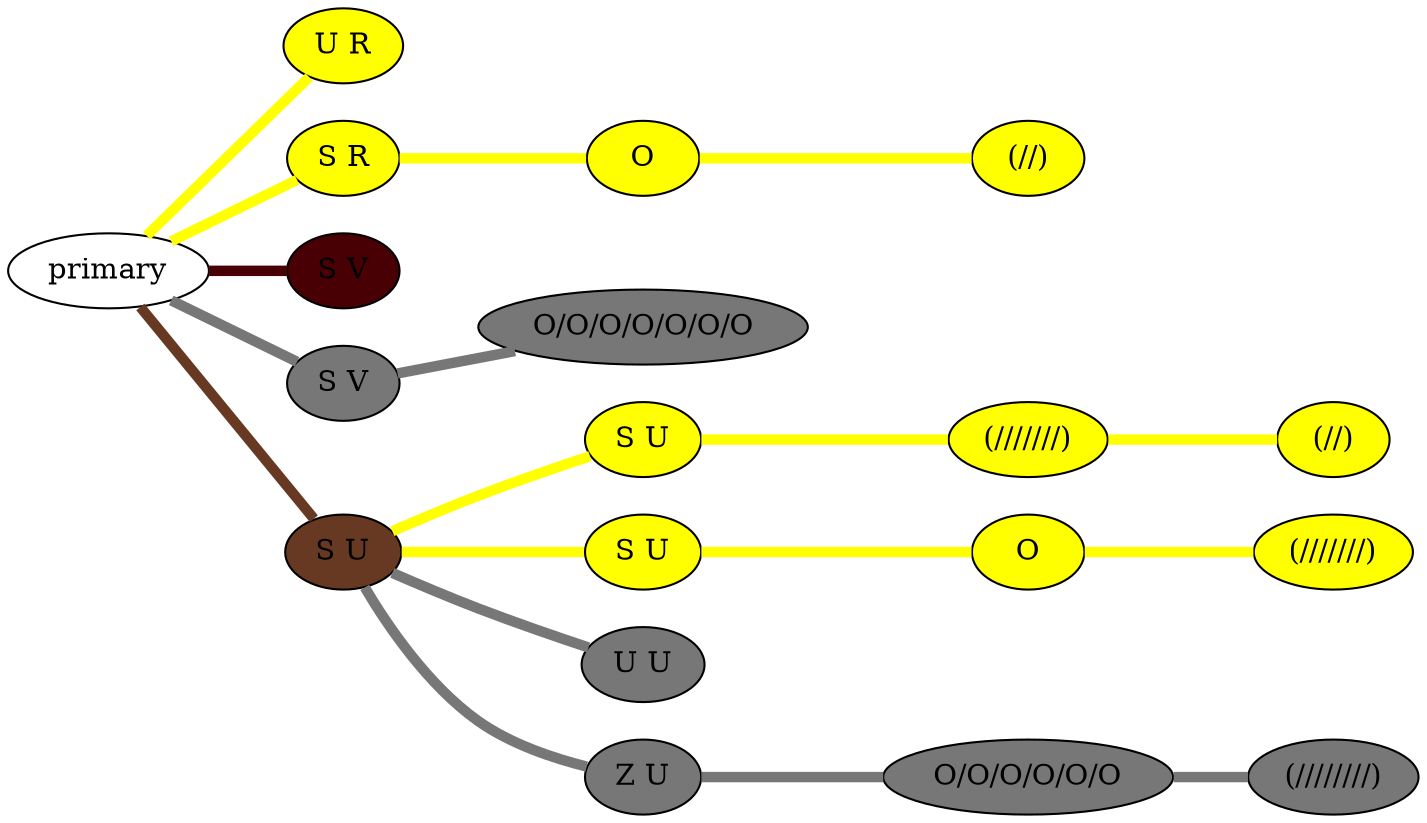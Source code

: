 graph {
 graph [rankdir=LR]
"primary" -- "1" [penwidth=5,color=yellow]
"1" [label="U R", style=filled, fillcolor=yellow]
"primary" -- "2" [penwidth=5,color=yellow]
"2" [label="S R", style=filled, fillcolor=yellow]
"2" -- "2:0" [penwidth=5,color=yellow]
"2:0" [label="O", style=filled, fillcolor=yellow]
"2:0" -- "2:1" [penwidth=5,color=yellow]
"2:1" [label="(//)", style=filled, fillcolor=yellow]
"primary" -- "3" [penwidth=5,color="#490005"]
"3" [label="S V", style=filled, fillcolor="#490005"]
"primary" -- "4" [penwidth=5,color="#777777"]
"4" [label="S V", style=filled, fillcolor="#777777"]
"4" -- "4:0" [penwidth=5,color="#777777"]
"4:0" [label="O/O/O/O/O/O/O", style=filled, fillcolor="#777777"]
"primary" -- "5" [penwidth=5,color="#673923"]
"5" [label="S U", style=filled, fillcolor="#673923"]
"5" -- "5s1" [penwidth=5,color=yellow]
"5s1" [label="S U", style=filled, fillcolor=yellow]
"5s1" -- "5s1:0" [penwidth=5,color=yellow]
"5s1:0" [label="(///////)", style=filled, fillcolor=yellow]
"5s1:0" -- "5s1:1" [penwidth=5,color=yellow]
"5s1:1" [label="(//)", style=filled, fillcolor=yellow]
"5" -- "5s2" [penwidth=5,color=yellow]
"5s2" [label="S U", style=filled, fillcolor=yellow]
"5s2" -- "5s2:0" [penwidth=5,color=yellow]
"5s2:0" [label="O", style=filled, fillcolor=yellow]
"5s2:0" -- "5s2:1" [penwidth=5,color=yellow]
"5s2:1" [label="(///////)", style=filled, fillcolor=yellow]
"5" -- "5s3" [penwidth=5,color="#777777"]
"5s3" [label="U U", style=filled, fillcolor="#777777"]
"5" -- "5s4" [penwidth=5,color="#777777"]
"5s4" [label="Z U", style=filled, fillcolor="#777777"]
"5s4" -- "5s4:0" [penwidth=5,color="#777777"]
"5s4:0" [label="O/O/O/O/O/O", style=filled, fillcolor="#777777"]
"5s4:0" -- "5s4:1" [penwidth=5,color="#777777"]
"5s4:1" [label="(////////)", style=filled, fillcolor="#777777"]
}
